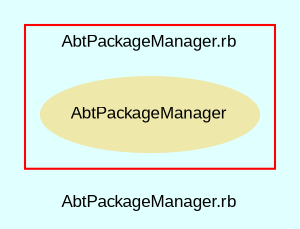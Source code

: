 digraph TopLevel {
    compound = true
    bgcolor = lightcyan1
    fontname = Arial
    fontsize = 8
    label = "AbtPackageManager.rb"
    node [
        fontname = Arial,
        fontsize = 8,
        color = black
    ]

    subgraph cluster_5 {
        fontname = Arial
        color = red
        label = "AbtPackageManager.rb"
        AbtPackageManager [
            fontcolor = black,
            URL = "classes/AbtPackageManager.html",
            shape = ellipse,
            color = palegoldenrod,
            style = filled,
            label = "AbtPackageManager"
        ]

    }

}

